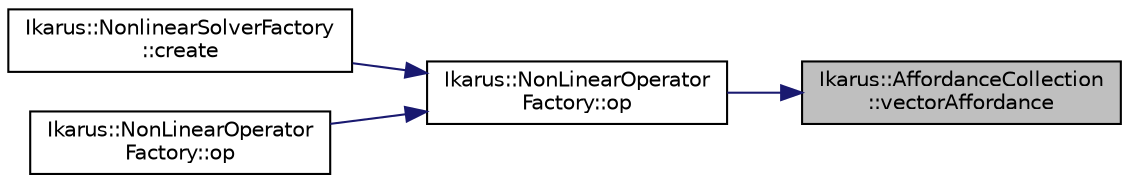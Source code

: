 digraph "Ikarus::AffordanceCollection::vectorAffordance"
{
 // LATEX_PDF_SIZE
  edge [fontname="Helvetica",fontsize="10",labelfontname="Helvetica",labelfontsize="10"];
  node [fontname="Helvetica",fontsize="10",shape=record];
  rankdir="RL";
  Node1 [label="Ikarus::AffordanceCollection\l::vectorAffordance",height=0.2,width=0.4,color="black", fillcolor="grey75", style="filled", fontcolor="black",tooltip=" "];
  Node1 -> Node2 [dir="back",color="midnightblue",fontsize="10",style="solid"];
  Node2 [label="Ikarus::NonLinearOperator\lFactory::op",height=0.2,width=0.4,color="black", fillcolor="white", style="filled",URL="$a01764.html#a644858005534ab498b1802bb633bb37b",tooltip=" "];
  Node2 -> Node3 [dir="back",color="midnightblue",fontsize="10",style="solid"];
  Node3 [label="Ikarus::NonlinearSolverFactory\l::create",height=0.2,width=0.4,color="black", fillcolor="white", style="filled",URL="$a01624.html#ae5da57e3dced6046dda504510e19bdbd",tooltip="Creates a nonlinear solver using the provided assembler."];
  Node2 -> Node4 [dir="back",color="midnightblue",fontsize="10",style="solid"];
  Node4 [label="Ikarus::NonLinearOperator\lFactory::op",height=0.2,width=0.4,color="black", fillcolor="white", style="filled",URL="$a01764.html#a3ad02994461a0e0948ea1e8ef557e562",tooltip=" "];
}
